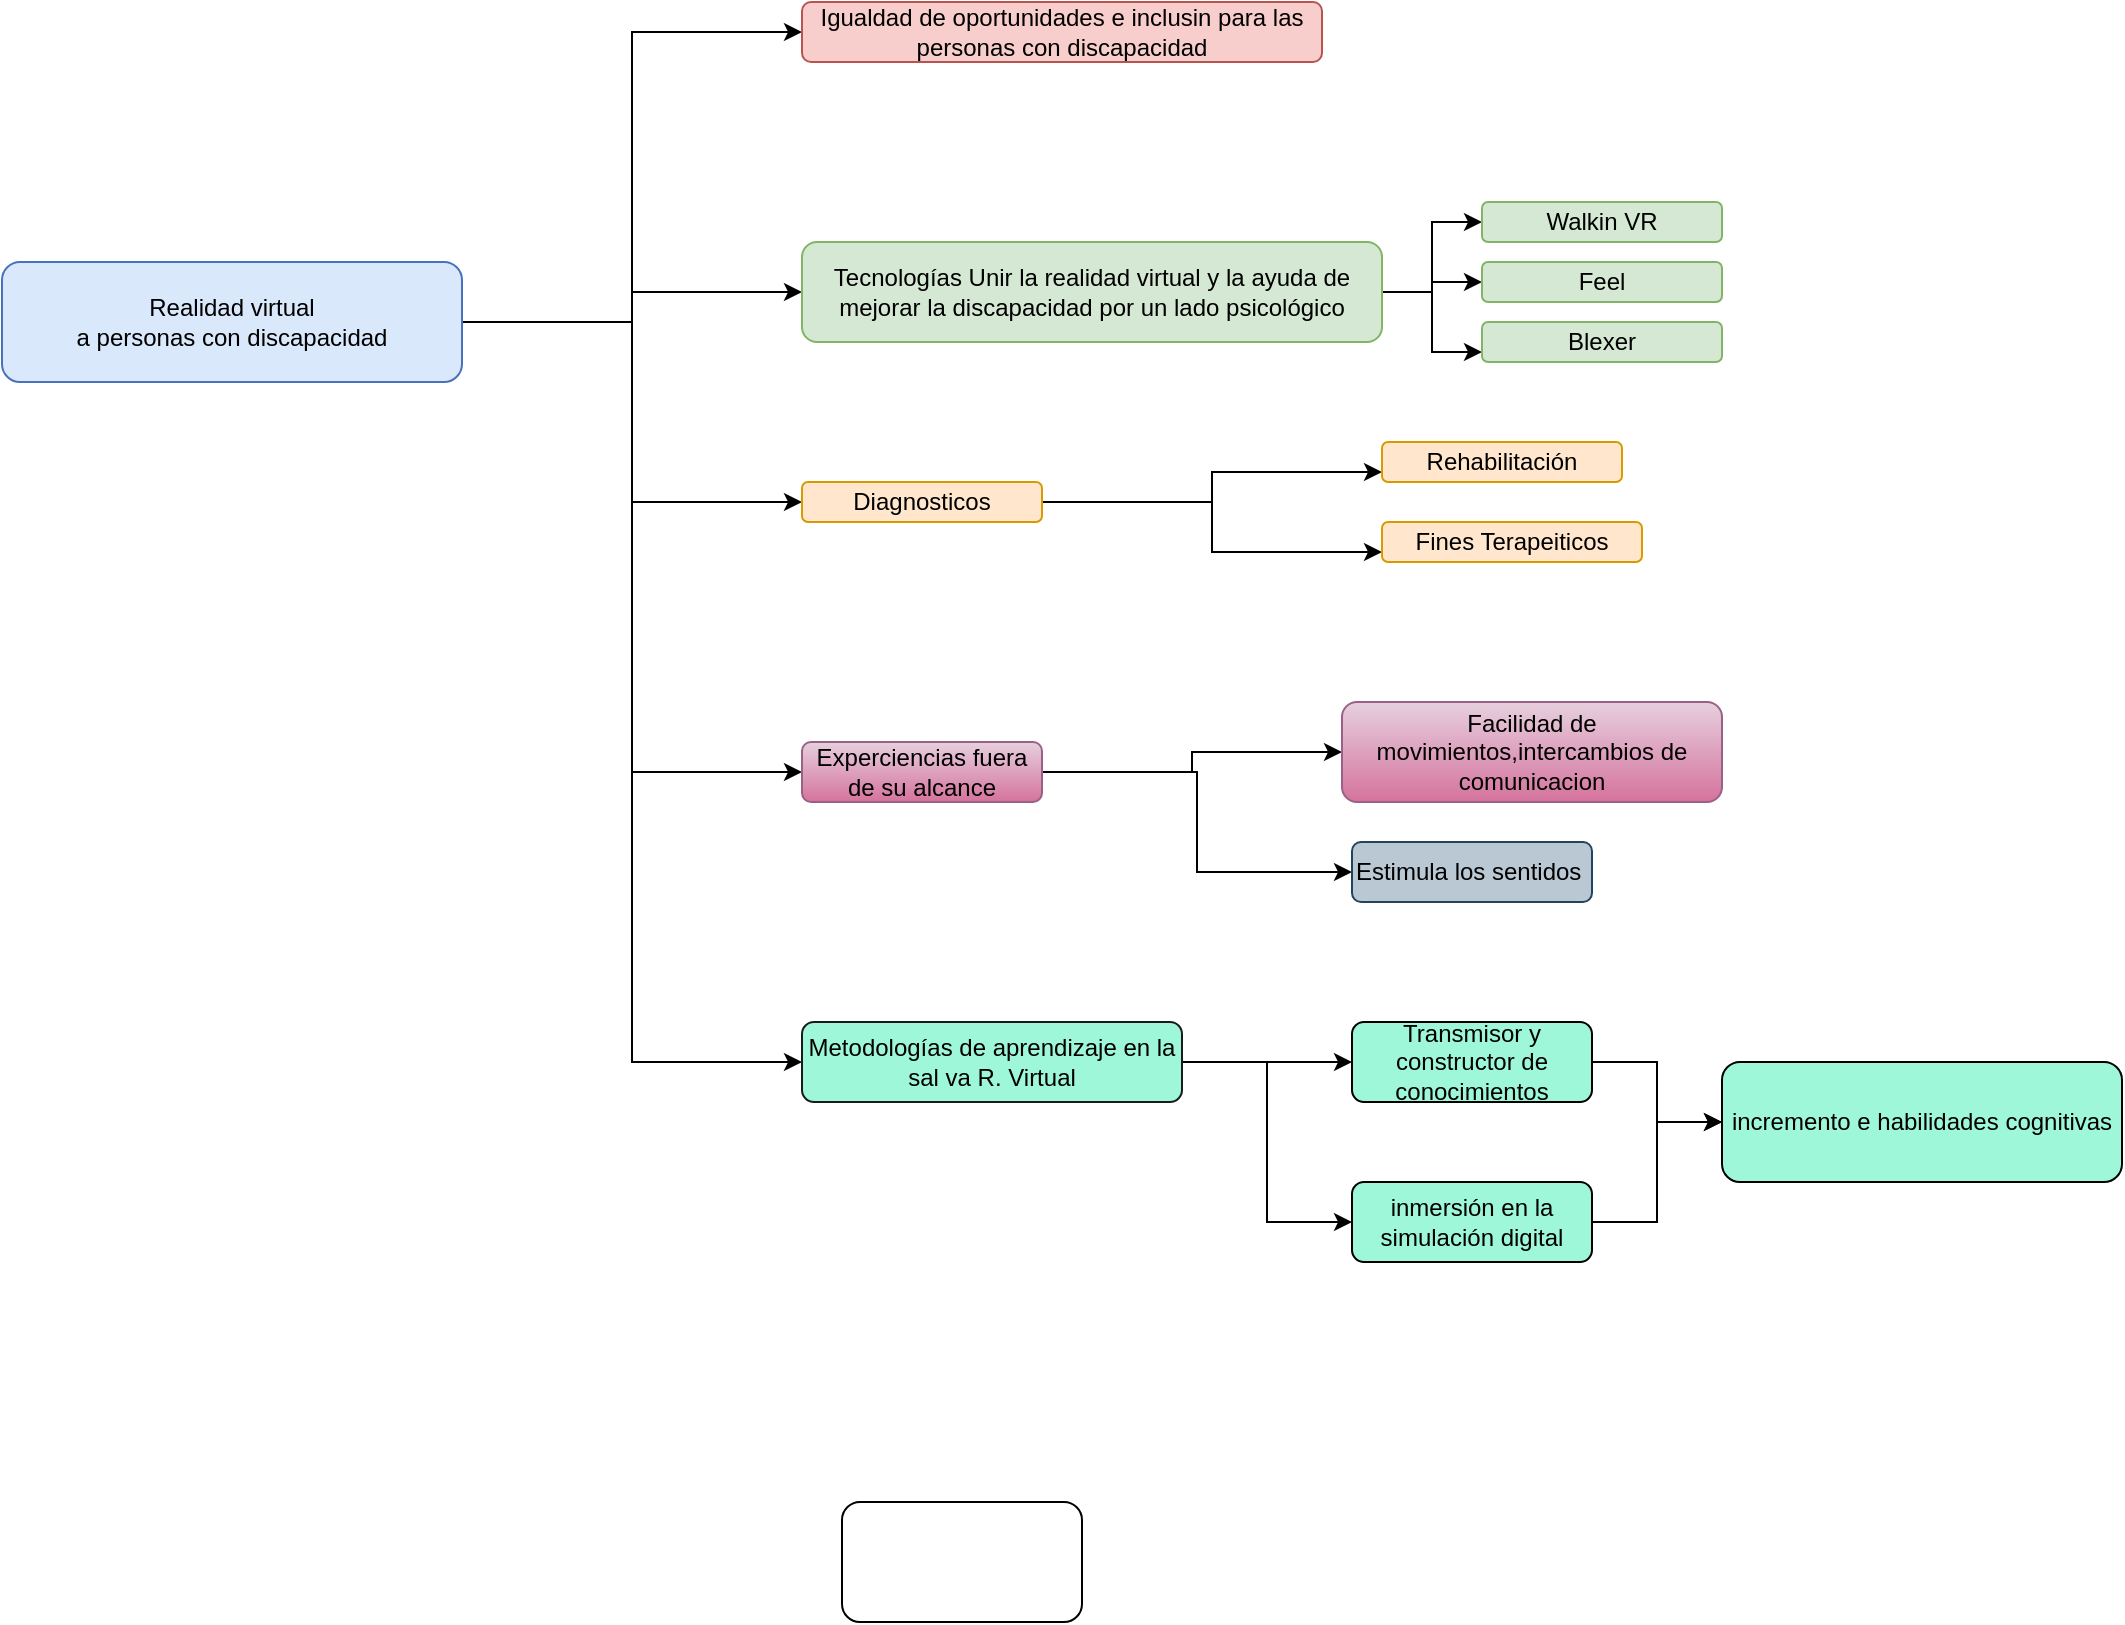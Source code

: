 <mxfile version="14.5.8" type="github">
  <diagram id="llKbZf16bu118BBovQqJ" name="Page-1">
    <mxGraphModel dx="1846" dy="519" grid="1" gridSize="10" guides="1" tooltips="1" connect="1" arrows="1" fold="1" page="1" pageScale="1" pageWidth="827" pageHeight="1169" math="0" shadow="0">
      <root>
        <mxCell id="0" />
        <mxCell id="1" parent="0" />
        <mxCell id="UhuXat_0e_ff8XkC-WE6-34" style="edgeStyle=orthogonalEdgeStyle;rounded=0;orthogonalLoop=1;jettySize=auto;html=1;exitX=1;exitY=0.5;exitDx=0;exitDy=0;entryX=0;entryY=0.5;entryDx=0;entryDy=0;" edge="1" parent="1" source="UhuXat_0e_ff8XkC-WE6-1" target="UhuXat_0e_ff8XkC-WE6-2">
          <mxGeometry relative="1" as="geometry" />
        </mxCell>
        <mxCell id="UhuXat_0e_ff8XkC-WE6-37" style="edgeStyle=orthogonalEdgeStyle;rounded=0;orthogonalLoop=1;jettySize=auto;html=1;exitX=1;exitY=0.5;exitDx=0;exitDy=0;entryX=0;entryY=0.5;entryDx=0;entryDy=0;" edge="1" parent="1" source="UhuXat_0e_ff8XkC-WE6-1" target="UhuXat_0e_ff8XkC-WE6-9">
          <mxGeometry relative="1" as="geometry" />
        </mxCell>
        <mxCell id="UhuXat_0e_ff8XkC-WE6-38" style="edgeStyle=orthogonalEdgeStyle;rounded=0;orthogonalLoop=1;jettySize=auto;html=1;exitX=1;exitY=0.5;exitDx=0;exitDy=0;entryX=0;entryY=0.5;entryDx=0;entryDy=0;" edge="1" parent="1" source="UhuXat_0e_ff8XkC-WE6-1" target="UhuXat_0e_ff8XkC-WE6-18">
          <mxGeometry relative="1" as="geometry" />
        </mxCell>
        <mxCell id="UhuXat_0e_ff8XkC-WE6-40" style="edgeStyle=orthogonalEdgeStyle;rounded=0;orthogonalLoop=1;jettySize=auto;html=1;exitX=1;exitY=0.5;exitDx=0;exitDy=0;entryX=0;entryY=0.5;entryDx=0;entryDy=0;" edge="1" parent="1" source="UhuXat_0e_ff8XkC-WE6-1" target="UhuXat_0e_ff8XkC-WE6-23">
          <mxGeometry relative="1" as="geometry" />
        </mxCell>
        <mxCell id="UhuXat_0e_ff8XkC-WE6-42" style="edgeStyle=orthogonalEdgeStyle;rounded=0;orthogonalLoop=1;jettySize=auto;html=1;exitX=1;exitY=0.5;exitDx=0;exitDy=0;entryX=0;entryY=0.5;entryDx=0;entryDy=0;" edge="1" parent="1" source="UhuXat_0e_ff8XkC-WE6-1" target="UhuXat_0e_ff8XkC-WE6-41">
          <mxGeometry relative="1" as="geometry" />
        </mxCell>
        <mxCell id="UhuXat_0e_ff8XkC-WE6-1" value="&lt;font style=&quot;vertical-align: inherit&quot;&gt;&lt;font style=&quot;vertical-align: inherit&quot;&gt;Realidad virtual&lt;br&gt;a personas con discapacidad&lt;br&gt;&lt;/font&gt;&lt;/font&gt;" style="rounded=1;whiteSpace=wrap;html=1;fillColor=#dae8fc;strokeColor=#4A71BF;" vertex="1" parent="1">
          <mxGeometry x="-170" y="210" width="230" height="60" as="geometry" />
        </mxCell>
        <mxCell id="UhuXat_0e_ff8XkC-WE6-2" value="&lt;font style=&quot;vertical-align: inherit&quot;&gt;&lt;font style=&quot;vertical-align: inherit&quot;&gt;Igualdad de oportunidades e inclusin para las personas con discapacidad&lt;/font&gt;&lt;/font&gt;" style="rounded=1;whiteSpace=wrap;html=1;fillColor=#f8cecc;strokeColor=#b85450;" vertex="1" parent="1">
          <mxGeometry x="230" y="80" width="260" height="30" as="geometry" />
        </mxCell>
        <mxCell id="UhuXat_0e_ff8XkC-WE6-31" style="edgeStyle=orthogonalEdgeStyle;rounded=0;orthogonalLoop=1;jettySize=auto;html=1;exitX=1;exitY=0.5;exitDx=0;exitDy=0;entryX=0;entryY=0.5;entryDx=0;entryDy=0;" edge="1" parent="1" source="UhuXat_0e_ff8XkC-WE6-9" target="UhuXat_0e_ff8XkC-WE6-30">
          <mxGeometry relative="1" as="geometry" />
        </mxCell>
        <mxCell id="UhuXat_0e_ff8XkC-WE6-32" style="edgeStyle=orthogonalEdgeStyle;rounded=0;orthogonalLoop=1;jettySize=auto;html=1;exitX=1;exitY=0.5;exitDx=0;exitDy=0;entryX=0;entryY=0.5;entryDx=0;entryDy=0;" edge="1" parent="1" source="UhuXat_0e_ff8XkC-WE6-9" target="UhuXat_0e_ff8XkC-WE6-29">
          <mxGeometry relative="1" as="geometry" />
        </mxCell>
        <mxCell id="UhuXat_0e_ff8XkC-WE6-33" style="edgeStyle=orthogonalEdgeStyle;rounded=0;orthogonalLoop=1;jettySize=auto;html=1;exitX=1;exitY=0.5;exitDx=0;exitDy=0;entryX=0;entryY=0.75;entryDx=0;entryDy=0;" edge="1" parent="1" source="UhuXat_0e_ff8XkC-WE6-9" target="UhuXat_0e_ff8XkC-WE6-28">
          <mxGeometry relative="1" as="geometry" />
        </mxCell>
        <mxCell id="UhuXat_0e_ff8XkC-WE6-9" value="&lt;font style=&quot;vertical-align: inherit&quot;&gt;&lt;font style=&quot;vertical-align: inherit&quot;&gt;Tecnologías Unir la realidad virtual y la ayuda de mejorar la discapacidad por un lado psicológico&lt;/font&gt;&lt;/font&gt;" style="rounded=1;whiteSpace=wrap;html=1;fillColor=#d5e8d4;strokeColor=#82b366;" vertex="1" parent="1">
          <mxGeometry x="230" y="200" width="290" height="50" as="geometry" />
        </mxCell>
        <mxCell id="UhuXat_0e_ff8XkC-WE6-17" style="edgeStyle=orthogonalEdgeStyle;rounded=0;orthogonalLoop=1;jettySize=auto;html=1;exitX=1;exitY=0.5;exitDx=0;exitDy=0;entryX=0;entryY=0.75;entryDx=0;entryDy=0;" edge="1" parent="1" source="UhuXat_0e_ff8XkC-WE6-18" target="UhuXat_0e_ff8XkC-WE6-20">
          <mxGeometry relative="1" as="geometry" />
        </mxCell>
        <mxCell id="UhuXat_0e_ff8XkC-WE6-27" style="edgeStyle=orthogonalEdgeStyle;rounded=0;orthogonalLoop=1;jettySize=auto;html=1;exitX=1;exitY=0.5;exitDx=0;exitDy=0;entryX=0;entryY=0.75;entryDx=0;entryDy=0;" edge="1" parent="1" source="UhuXat_0e_ff8XkC-WE6-18" target="UhuXat_0e_ff8XkC-WE6-19">
          <mxGeometry relative="1" as="geometry" />
        </mxCell>
        <mxCell id="UhuXat_0e_ff8XkC-WE6-18" value="&lt;font style=&quot;vertical-align: inherit&quot;&gt;&lt;font style=&quot;vertical-align: inherit&quot;&gt;Diagnosticos&lt;/font&gt;&lt;/font&gt;" style="rounded=1;whiteSpace=wrap;html=1;fillColor=#ffe6cc;strokeColor=#d79b00;" vertex="1" parent="1">
          <mxGeometry x="230" y="320" width="120" height="20" as="geometry" />
        </mxCell>
        <mxCell id="UhuXat_0e_ff8XkC-WE6-19" value="&lt;font style=&quot;vertical-align: inherit&quot;&gt;&lt;font style=&quot;vertical-align: inherit&quot;&gt;Rehabilitación&lt;/font&gt;&lt;/font&gt;" style="rounded=1;whiteSpace=wrap;html=1;fillColor=#ffe6cc;strokeColor=#d79b00;" vertex="1" parent="1">
          <mxGeometry x="520" y="300" width="120" height="20" as="geometry" />
        </mxCell>
        <mxCell id="UhuXat_0e_ff8XkC-WE6-20" value="&lt;font style=&quot;vertical-align: inherit&quot;&gt;&lt;font style=&quot;vertical-align: inherit&quot;&gt;Fines Terapeiticos&lt;/font&gt;&lt;/font&gt;" style="rounded=1;whiteSpace=wrap;html=1;fillColor=#ffe6cc;strokeColor=#d79b00;" vertex="1" parent="1">
          <mxGeometry x="520" y="340" width="130" height="20" as="geometry" />
        </mxCell>
        <mxCell id="UhuXat_0e_ff8XkC-WE6-21" style="edgeStyle=orthogonalEdgeStyle;rounded=0;orthogonalLoop=1;jettySize=auto;html=1;entryX=0;entryY=0.5;entryDx=0;entryDy=0;" edge="1" source="UhuXat_0e_ff8XkC-WE6-23" target="UhuXat_0e_ff8XkC-WE6-24" parent="1">
          <mxGeometry relative="1" as="geometry" />
        </mxCell>
        <mxCell id="UhuXat_0e_ff8XkC-WE6-22" style="edgeStyle=orthogonalEdgeStyle;rounded=0;orthogonalLoop=1;jettySize=auto;html=1;exitX=1;exitY=0.5;exitDx=0;exitDy=0;entryX=0;entryY=0.5;entryDx=0;entryDy=0;" edge="1" source="UhuXat_0e_ff8XkC-WE6-23" target="UhuXat_0e_ff8XkC-WE6-25" parent="1">
          <mxGeometry relative="1" as="geometry" />
        </mxCell>
        <mxCell id="UhuXat_0e_ff8XkC-WE6-23" value="&lt;font style=&quot;vertical-align: inherit&quot;&gt;&lt;font style=&quot;vertical-align: inherit&quot;&gt;Experciencias fuera de su alcance&lt;/font&gt;&lt;/font&gt;" style="rounded=1;whiteSpace=wrap;html=1;fillColor=#e6d0de;strokeColor=#996185;gradientColor=#d5739d;" vertex="1" parent="1">
          <mxGeometry x="230" y="450" width="120" height="30" as="geometry" />
        </mxCell>
        <mxCell id="UhuXat_0e_ff8XkC-WE6-24" value="&lt;font style=&quot;vertical-align: inherit&quot;&gt;&lt;font style=&quot;vertical-align: inherit&quot;&gt;Facilidad de movimientos,intercambios de comunicacion&lt;/font&gt;&lt;/font&gt;" style="rounded=1;whiteSpace=wrap;html=1;fillColor=#e6d0de;strokeColor=#996185;gradientColor=#d5739d;" vertex="1" parent="1">
          <mxGeometry x="500" y="430" width="190" height="50" as="geometry" />
        </mxCell>
        <mxCell id="UhuXat_0e_ff8XkC-WE6-25" value="&lt;font style=&quot;vertical-align: inherit&quot;&gt;&lt;font style=&quot;vertical-align: inherit&quot;&gt;Estimula los sentidos&amp;nbsp;&lt;/font&gt;&lt;/font&gt;" style="rounded=1;whiteSpace=wrap;html=1;fillColor=#bac8d3;strokeColor=#23445d;" vertex="1" parent="1">
          <mxGeometry x="505" y="500" width="120" height="30" as="geometry" />
        </mxCell>
        <mxCell id="UhuXat_0e_ff8XkC-WE6-28" value="Blexer" style="rounded=1;whiteSpace=wrap;html=1;fillColor=#d5e8d4;strokeColor=#82b366;" vertex="1" parent="1">
          <mxGeometry x="570" y="240" width="120" height="20" as="geometry" />
        </mxCell>
        <mxCell id="UhuXat_0e_ff8XkC-WE6-29" value="Feel" style="rounded=1;whiteSpace=wrap;html=1;fillColor=#d5e8d4;strokeColor=#82b366;" vertex="1" parent="1">
          <mxGeometry x="570" y="210" width="120" height="20" as="geometry" />
        </mxCell>
        <mxCell id="UhuXat_0e_ff8XkC-WE6-30" value="Walkin VR" style="rounded=1;whiteSpace=wrap;html=1;fillColor=#d5e8d4;strokeColor=#82b366;" vertex="1" parent="1">
          <mxGeometry x="570" y="180" width="120" height="20" as="geometry" />
        </mxCell>
        <mxCell id="UhuXat_0e_ff8XkC-WE6-47" style="edgeStyle=orthogonalEdgeStyle;rounded=0;orthogonalLoop=1;jettySize=auto;html=1;exitX=1;exitY=0.5;exitDx=0;exitDy=0;entryX=0;entryY=0.5;entryDx=0;entryDy=0;" edge="1" parent="1" source="UhuXat_0e_ff8XkC-WE6-41" target="UhuXat_0e_ff8XkC-WE6-43">
          <mxGeometry relative="1" as="geometry" />
        </mxCell>
        <mxCell id="UhuXat_0e_ff8XkC-WE6-48" style="edgeStyle=orthogonalEdgeStyle;rounded=0;orthogonalLoop=1;jettySize=auto;html=1;exitX=1;exitY=0.5;exitDx=0;exitDy=0;entryX=0;entryY=0.5;entryDx=0;entryDy=0;" edge="1" parent="1" source="UhuXat_0e_ff8XkC-WE6-41" target="UhuXat_0e_ff8XkC-WE6-46">
          <mxGeometry relative="1" as="geometry" />
        </mxCell>
        <mxCell id="UhuXat_0e_ff8XkC-WE6-41" value="Metodologías de aprendizaje en la sal va R. Virtual" style="rounded=1;whiteSpace=wrap;html=1;fillColor=#9FF7DA;strokeColor=#1A1A1A;" vertex="1" parent="1">
          <mxGeometry x="230" y="590" width="190" height="40" as="geometry" />
        </mxCell>
        <mxCell id="UhuXat_0e_ff8XkC-WE6-49" style="edgeStyle=orthogonalEdgeStyle;rounded=0;orthogonalLoop=1;jettySize=auto;html=1;exitX=1;exitY=0.5;exitDx=0;exitDy=0;entryX=0;entryY=0.5;entryDx=0;entryDy=0;" edge="1" parent="1" source="UhuXat_0e_ff8XkC-WE6-43" target="UhuXat_0e_ff8XkC-WE6-45">
          <mxGeometry relative="1" as="geometry" />
        </mxCell>
        <mxCell id="UhuXat_0e_ff8XkC-WE6-43" value="Transmisor y constructor de conocimientos" style="rounded=1;whiteSpace=wrap;html=1;fillColor=#9FF7DA;" vertex="1" parent="1">
          <mxGeometry x="505" y="590" width="120" height="40" as="geometry" />
        </mxCell>
        <mxCell id="UhuXat_0e_ff8XkC-WE6-44" value="" style="rounded=1;whiteSpace=wrap;html=1;" vertex="1" parent="1">
          <mxGeometry x="250" y="830" width="120" height="60" as="geometry" />
        </mxCell>
        <mxCell id="UhuXat_0e_ff8XkC-WE6-45" value="incremento e habilidades cognitivas" style="rounded=1;whiteSpace=wrap;html=1;fillColor=#9FF7DA;" vertex="1" parent="1">
          <mxGeometry x="690" y="610" width="200" height="60" as="geometry" />
        </mxCell>
        <mxCell id="UhuXat_0e_ff8XkC-WE6-50" style="edgeStyle=orthogonalEdgeStyle;rounded=0;orthogonalLoop=1;jettySize=auto;html=1;exitX=1;exitY=0.5;exitDx=0;exitDy=0;" edge="1" parent="1" source="UhuXat_0e_ff8XkC-WE6-46" target="UhuXat_0e_ff8XkC-WE6-45">
          <mxGeometry relative="1" as="geometry" />
        </mxCell>
        <mxCell id="UhuXat_0e_ff8XkC-WE6-46" value="inmersión en la simulación digital" style="rounded=1;whiteSpace=wrap;html=1;fillColor=#9FF7DA;" vertex="1" parent="1">
          <mxGeometry x="505" y="670" width="120" height="40" as="geometry" />
        </mxCell>
      </root>
    </mxGraphModel>
  </diagram>
</mxfile>
